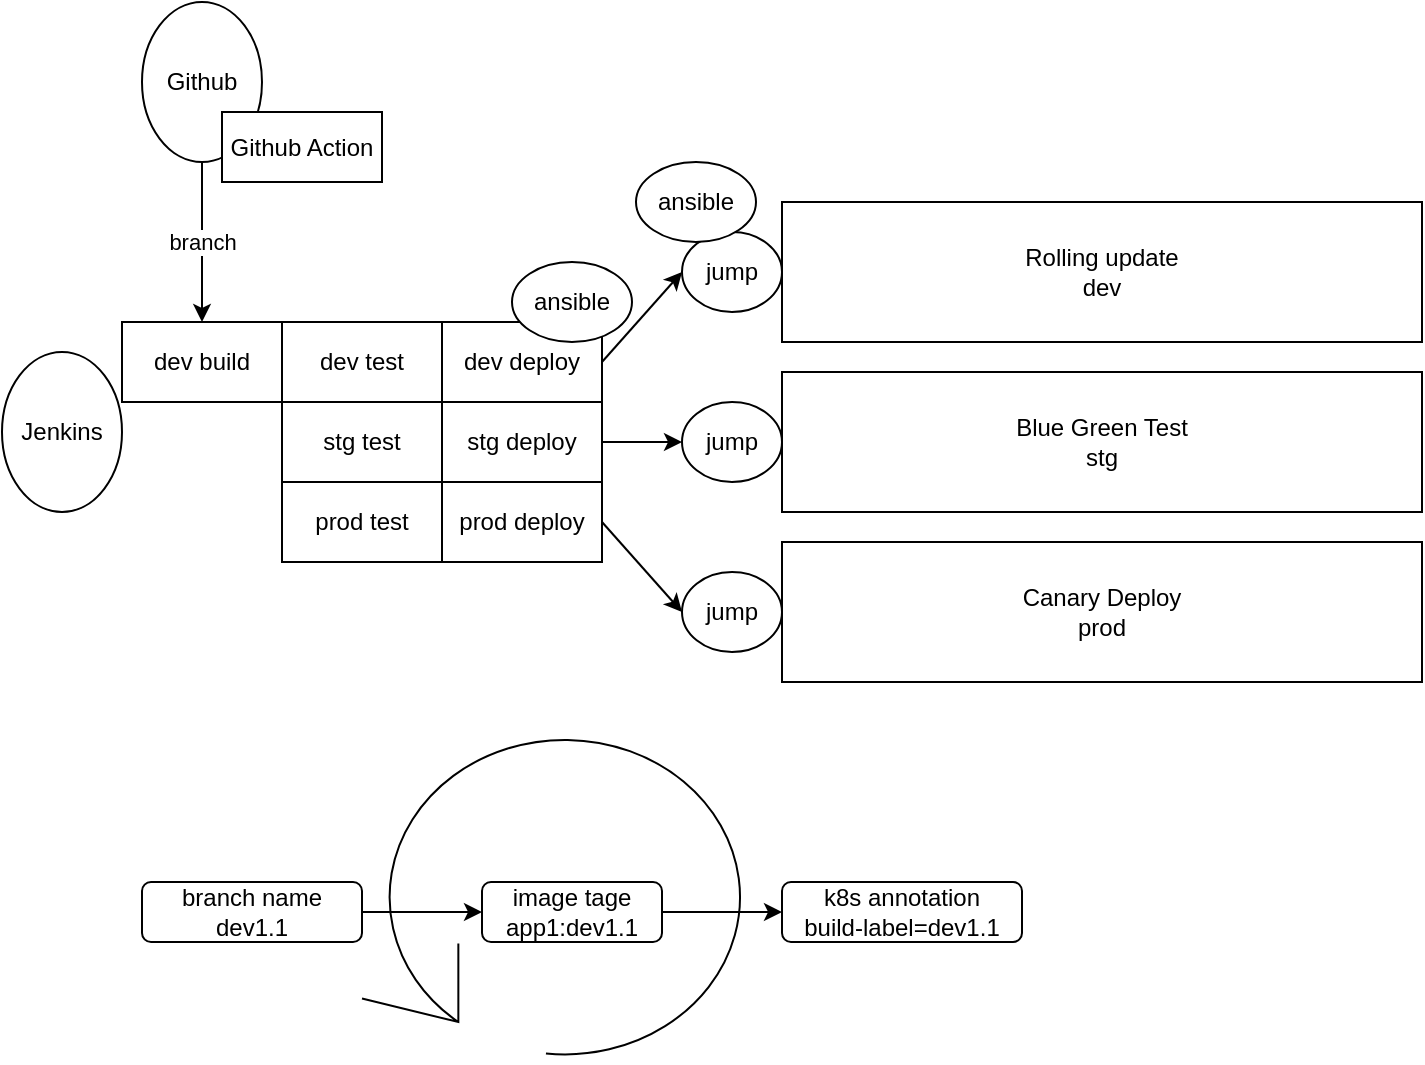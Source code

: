 <mxfile version="12.8.8" type="device"><diagram id="MU-UOsUqsRI3LYIzQOlO" name="Page-1"><mxGraphModel dx="1038" dy="548" grid="1" gridSize="10" guides="1" tooltips="1" connect="1" arrows="1" fold="1" page="1" pageScale="1" pageWidth="827" pageHeight="1169" math="0" shadow="0"><root><mxCell id="0"/><mxCell id="1" parent="0"/><mxCell id="I2jd_KrMVTtkDPmyoowQ-31" value="" style="shape=mxgraph.bpmn.loop;html=1;outlineConnect=0;" vertex="1" parent="1"><mxGeometry x="190" y="380" width="197" height="170" as="geometry"/></mxCell><mxCell id="I2jd_KrMVTtkDPmyoowQ-1" value="jump" style="ellipse;whiteSpace=wrap;html=1;" vertex="1" parent="1"><mxGeometry x="350" y="135" width="50" height="40" as="geometry"/></mxCell><mxCell id="I2jd_KrMVTtkDPmyoowQ-2" value="jump" style="ellipse;whiteSpace=wrap;html=1;" vertex="1" parent="1"><mxGeometry x="350" y="220" width="50" height="40" as="geometry"/></mxCell><mxCell id="I2jd_KrMVTtkDPmyoowQ-3" value="jump" style="ellipse;whiteSpace=wrap;html=1;" vertex="1" parent="1"><mxGeometry x="350" y="305" width="50" height="40" as="geometry"/></mxCell><mxCell id="I2jd_KrMVTtkDPmyoowQ-4" value="Rolling update&lt;br&gt;dev" style="rounded=0;whiteSpace=wrap;html=1;" vertex="1" parent="1"><mxGeometry x="400" y="120" width="320" height="70" as="geometry"/></mxCell><mxCell id="I2jd_KrMVTtkDPmyoowQ-5" value="Blue Green Test&lt;br&gt;stg" style="rounded=0;whiteSpace=wrap;html=1;" vertex="1" parent="1"><mxGeometry x="400" y="205" width="320" height="70" as="geometry"/></mxCell><mxCell id="I2jd_KrMVTtkDPmyoowQ-6" value="Canary Deploy&lt;br&gt;prod" style="rounded=0;whiteSpace=wrap;html=1;" vertex="1" parent="1"><mxGeometry x="400" y="290" width="320" height="70" as="geometry"/></mxCell><mxCell id="I2jd_KrMVTtkDPmyoowQ-7" value="dev deploy&lt;span style=&quot;color: rgba(0 , 0 , 0 , 0) ; font-family: monospace ; font-size: 0px ; white-space: nowrap&quot;&gt;%3CmxGraphModel%3E%3Croot%3E%3CmxCell%20id%3D%220%22%2F%3E%3CmxCell%20id%3D%221%22%20parent%3D%220%22%2F%3E%3CmxCell%20id%3D%222%22%20value%3D%22%22%20style%3D%22rounded%3D0%3BwhiteSpace%3Dwrap%3Bhtml%3D1%3B%22%20vertex%3D%221%22%20parent%3D%221%22%3E%3CmxGeometry%20x%3D%22310%22%20y%3D%22140%22%20width%3D%22320%22%20height%3D%2270%22%20as%3D%22geometry%22%2F%3E%3C%2FmxCell%3E%3C%2Froot%3E%3C%2FmxGraphModel%3E&lt;/span&gt;" style="rounded=0;whiteSpace=wrap;html=1;" vertex="1" parent="1"><mxGeometry x="230" y="180" width="80" height="40" as="geometry"/></mxCell><mxCell id="I2jd_KrMVTtkDPmyoowQ-8" value="stg deploy&lt;span style=&quot;color: rgba(0 , 0 , 0 , 0) ; font-family: monospace ; font-size: 0px ; white-space: nowrap&quot;&gt;%3CmxGraphModel%3E%3Croot%3E%3CmxCell%20id%3D%220%22%2F%3E%3CmxCell%20id%3D%221%22%20parent%3D%220%22%2F%3E%3CmxCell%20id%3D%222%22%20value%3D%22%22%20style%3D%22rounded%3D0%3BwhiteSpace%3Dwrap%3Bhtml%3D1%3B%22%20vertex%3D%221%22%20parent%3D%221%22%3E%3CmxGeometry%20x%3D%22310%22%20y%3D%22140%22%20width%3D%22320%22%20height%3D%2270%22%20as%3D%22geometry%22%2F%3E%3C%2FmxCell%3E%3C%2Froot%3E%3C%2FmxGraphModel%3E&lt;/span&gt;" style="rounded=0;whiteSpace=wrap;html=1;" vertex="1" parent="1"><mxGeometry x="230" y="220" width="80" height="40" as="geometry"/></mxCell><mxCell id="I2jd_KrMVTtkDPmyoowQ-9" value="prod deploy&lt;span style=&quot;color: rgba(0 , 0 , 0 , 0) ; font-family: monospace ; font-size: 0px ; white-space: nowrap&quot;&gt;%3CmxGraphModel%3E%3Croot%3E%3CmxCell%20id%3D%220%22%2F%3E%3CmxCell%20id%3D%221%22%20parent%3D%220%22%2F%3E%3CmxCell%20id%3D%222%22%20value%3D%22%22%20style%3D%22rounded%3D0%3BwhiteSpace%3Dwrap%3Bhtml%3D1%3B%22%20vertex%3D%221%22%20parent%3D%221%22%3E%3CmxGeometry%20x%3D%22310%22%20y%3D%22140%22%20width%3D%22320%22%20height%3D%2270%22%20as%3D%22geometry%22%2F%3E%3C%2FmxCell%3E%3C%2Froot%3E%3C%2FmxGraphModel%3E&lt;/span&gt;" style="rounded=0;whiteSpace=wrap;html=1;" vertex="1" parent="1"><mxGeometry x="230" y="260" width="80" height="40" as="geometry"/></mxCell><mxCell id="I2jd_KrMVTtkDPmyoowQ-12" value="" style="endArrow=classic;html=1;entryX=0;entryY=0.5;entryDx=0;entryDy=0;exitX=1;exitY=0.5;exitDx=0;exitDy=0;" edge="1" parent="1" source="I2jd_KrMVTtkDPmyoowQ-7" target="I2jd_KrMVTtkDPmyoowQ-1"><mxGeometry width="50" height="50" relative="1" as="geometry"><mxPoint x="280" y="245" as="sourcePoint"/><mxPoint x="330" y="195" as="targetPoint"/></mxGeometry></mxCell><mxCell id="I2jd_KrMVTtkDPmyoowQ-13" value="" style="endArrow=classic;html=1;entryX=0;entryY=0.5;entryDx=0;entryDy=0;exitX=1;exitY=0.5;exitDx=0;exitDy=0;" edge="1" parent="1" source="I2jd_KrMVTtkDPmyoowQ-8" target="I2jd_KrMVTtkDPmyoowQ-2"><mxGeometry width="50" height="50" relative="1" as="geometry"><mxPoint x="270" y="210" as="sourcePoint"/><mxPoint x="360" y="165" as="targetPoint"/></mxGeometry></mxCell><mxCell id="I2jd_KrMVTtkDPmyoowQ-14" value="" style="endArrow=classic;html=1;entryX=0;entryY=0.5;entryDx=0;entryDy=0;exitX=1;exitY=0.5;exitDx=0;exitDy=0;" edge="1" parent="1" source="I2jd_KrMVTtkDPmyoowQ-9" target="I2jd_KrMVTtkDPmyoowQ-3"><mxGeometry width="50" height="50" relative="1" as="geometry"><mxPoint x="270" y="250" as="sourcePoint"/><mxPoint x="360" y="250" as="targetPoint"/></mxGeometry></mxCell><mxCell id="I2jd_KrMVTtkDPmyoowQ-15" value="Jenkins" style="ellipse;whiteSpace=wrap;html=1;" vertex="1" parent="1"><mxGeometry x="10" y="195" width="60" height="80" as="geometry"/></mxCell><mxCell id="I2jd_KrMVTtkDPmyoowQ-16" value="dev test&lt;span style=&quot;color: rgba(0 , 0 , 0 , 0) ; font-family: monospace ; font-size: 0px ; white-space: nowrap&quot;&gt;%3CmxGraphModel%3E%3Croot%3E%3CmxCell%20id%3D%220%22%2F%3E%3CmxCell%20id%3D%221%22%20parent%3D%220%22%2F%3E%3CmxCell%20id%3D%222%22%20value%3D%22%22%20style%3D%22rounded%3D0%3BwhiteSpace%3Dwrap%3Bhtml%3D1%3B%22%20vertex%3D%221%22%20parent%3D%221%22%3E%3CmxGeometry%20x%3D%22310%22%20y%3D%22140%22%20width%3D%22320%22%20height%3D%2270%22%20as%3D%22geometry%22%2F%3E%3C%2FmxCell%3E%3C%2Froot%3E%3C%2FmxGraphModel%3E&lt;/span&gt;" style="rounded=0;whiteSpace=wrap;html=1;" vertex="1" parent="1"><mxGeometry x="150" y="180" width="80" height="40" as="geometry"/></mxCell><mxCell id="I2jd_KrMVTtkDPmyoowQ-17" value="stg test&lt;span style=&quot;color: rgba(0 , 0 , 0 , 0) ; font-family: monospace ; font-size: 0px ; white-space: nowrap&quot;&gt;%3CmxGraphModel%3E%3Croot%3E%3CmxCell%20id%3D%220%22%2F%3E%3CmxCell%20id%3D%221%22%20parent%3D%220%22%2F%3E%3CmxCell%20id%3D%222%22%20value%3D%22%22%20style%3D%22rounded%3D0%3BwhiteSpace%3Dwrap%3Bhtml%3D1%3B%22%20vertex%3D%221%22%20parent%3D%221%22%3E%3CmxGeometry%20x%3D%22310%22%20y%3D%22140%22%20width%3D%22320%22%20height%3D%2270%22%20as%3D%22geometry%22%2F%3E%3C%2FmxCell%3E%3C%2Froot%3E%3C%2FmxGraphModel%3E&lt;/span&gt;" style="rounded=0;whiteSpace=wrap;html=1;" vertex="1" parent="1"><mxGeometry x="150" y="220" width="80" height="40" as="geometry"/></mxCell><mxCell id="I2jd_KrMVTtkDPmyoowQ-18" value="prod test&lt;span style=&quot;color: rgba(0 , 0 , 0 , 0) ; font-family: monospace ; font-size: 0px ; white-space: nowrap&quot;&gt;%3CmxGraphModel%3E%3Croot%3E%3CmxCell%20id%3D%220%22%2F%3E%3CmxCell%20id%3D%221%22%20parent%3D%220%22%2F%3E%3CmxCell%20id%3D%222%22%20value%3D%22%22%20style%3D%22rounded%3D0%3BwhiteSpace%3Dwrap%3Bhtml%3D1%3B%22%20vertex%3D%221%22%20parent%3D%221%22%3E%3CmxGeometry%20x%3D%22310%22%20y%3D%22140%22%20width%3D%22320%22%20height%3D%2270%22%20as%3D%22geometry%22%2F%3E%3C%2FmxCell%3E%3C%2Froot%3E%3C%2FmxGraphModel%3E&lt;/span&gt;" style="rounded=0;whiteSpace=wrap;html=1;" vertex="1" parent="1"><mxGeometry x="150" y="260" width="80" height="40" as="geometry"/></mxCell><mxCell id="I2jd_KrMVTtkDPmyoowQ-19" value="dev build&lt;span style=&quot;color: rgba(0 , 0 , 0 , 0) ; font-family: monospace ; font-size: 0px ; white-space: nowrap&quot;&gt;%3CmxGraphModel%3E%3Croot%3E%3CmxCell%20id%3D%220%22%2F%3E%3CmxCell%20id%3D%221%22%20parent%3D%220%22%2F%3E%3CmxCell%20id%3D%222%22%20value%3D%22%22%20style%3D%22rounded%3D0%3BwhiteSpace%3Dwrap%3Bhtml%3D1%3B%22%20vertex%3D%221%22%20parent%3D%221%22%3E%3CmxGeometry%20x%3D%22310%22%20y%3D%22140%22%20width%3D%22320%22%20height%3D%2270%22%20as%3D%22geometry%22%2F%3E%3C%2FmxCell%3E%3C%2Froot%3E%3C%2FmxGraphModel%3E&lt;/span&gt;" style="rounded=0;whiteSpace=wrap;html=1;" vertex="1" parent="1"><mxGeometry x="70" y="180" width="80" height="40" as="geometry"/></mxCell><mxCell id="I2jd_KrMVTtkDPmyoowQ-22" value="Github" style="ellipse;whiteSpace=wrap;html=1;" vertex="1" parent="1"><mxGeometry x="80" y="20" width="60" height="80" as="geometry"/></mxCell><mxCell id="I2jd_KrMVTtkDPmyoowQ-23" value="branch" style="endArrow=classic;html=1;exitX=0.5;exitY=1;exitDx=0;exitDy=0;entryX=0.5;entryY=0;entryDx=0;entryDy=0;" edge="1" parent="1" source="I2jd_KrMVTtkDPmyoowQ-22" target="I2jd_KrMVTtkDPmyoowQ-19"><mxGeometry width="50" height="50" relative="1" as="geometry"><mxPoint x="190" y="120" as="sourcePoint"/><mxPoint x="240" y="70" as="targetPoint"/></mxGeometry></mxCell><mxCell id="I2jd_KrMVTtkDPmyoowQ-26" value="" style="edgeStyle=orthogonalEdgeStyle;rounded=0;orthogonalLoop=1;jettySize=auto;html=1;" edge="1" parent="1" source="I2jd_KrMVTtkDPmyoowQ-24" target="I2jd_KrMVTtkDPmyoowQ-25"><mxGeometry relative="1" as="geometry"/></mxCell><mxCell id="I2jd_KrMVTtkDPmyoowQ-24" value="branch name&lt;br&gt;dev1.1" style="rounded=1;whiteSpace=wrap;html=1;" vertex="1" parent="1"><mxGeometry x="80" y="460" width="110" height="30" as="geometry"/></mxCell><mxCell id="I2jd_KrMVTtkDPmyoowQ-28" value="" style="edgeStyle=orthogonalEdgeStyle;rounded=0;orthogonalLoop=1;jettySize=auto;html=1;" edge="1" parent="1" source="I2jd_KrMVTtkDPmyoowQ-25" target="I2jd_KrMVTtkDPmyoowQ-27"><mxGeometry relative="1" as="geometry"/></mxCell><mxCell id="I2jd_KrMVTtkDPmyoowQ-25" value="image tage&lt;br&gt;app1:dev1.1" style="rounded=1;whiteSpace=wrap;html=1;" vertex="1" parent="1"><mxGeometry x="250" y="460" width="90" height="30" as="geometry"/></mxCell><mxCell id="I2jd_KrMVTtkDPmyoowQ-27" value="k8s annotation&lt;br&gt;build-label=dev1.1" style="rounded=1;whiteSpace=wrap;html=1;" vertex="1" parent="1"><mxGeometry x="400" y="460" width="120" height="30" as="geometry"/></mxCell><mxCell id="I2jd_KrMVTtkDPmyoowQ-32" value="Github Action" style="rounded=0;whiteSpace=wrap;html=1;" vertex="1" parent="1"><mxGeometry x="120" y="75" width="80" height="35" as="geometry"/></mxCell><mxCell id="I2jd_KrMVTtkDPmyoowQ-33" value="ansible" style="ellipse;whiteSpace=wrap;html=1;" vertex="1" parent="1"><mxGeometry x="265" y="150" width="60" height="40" as="geometry"/></mxCell><mxCell id="I2jd_KrMVTtkDPmyoowQ-34" value="ansible" style="ellipse;whiteSpace=wrap;html=1;" vertex="1" parent="1"><mxGeometry x="327" y="100" width="60" height="40" as="geometry"/></mxCell></root></mxGraphModel></diagram></mxfile>